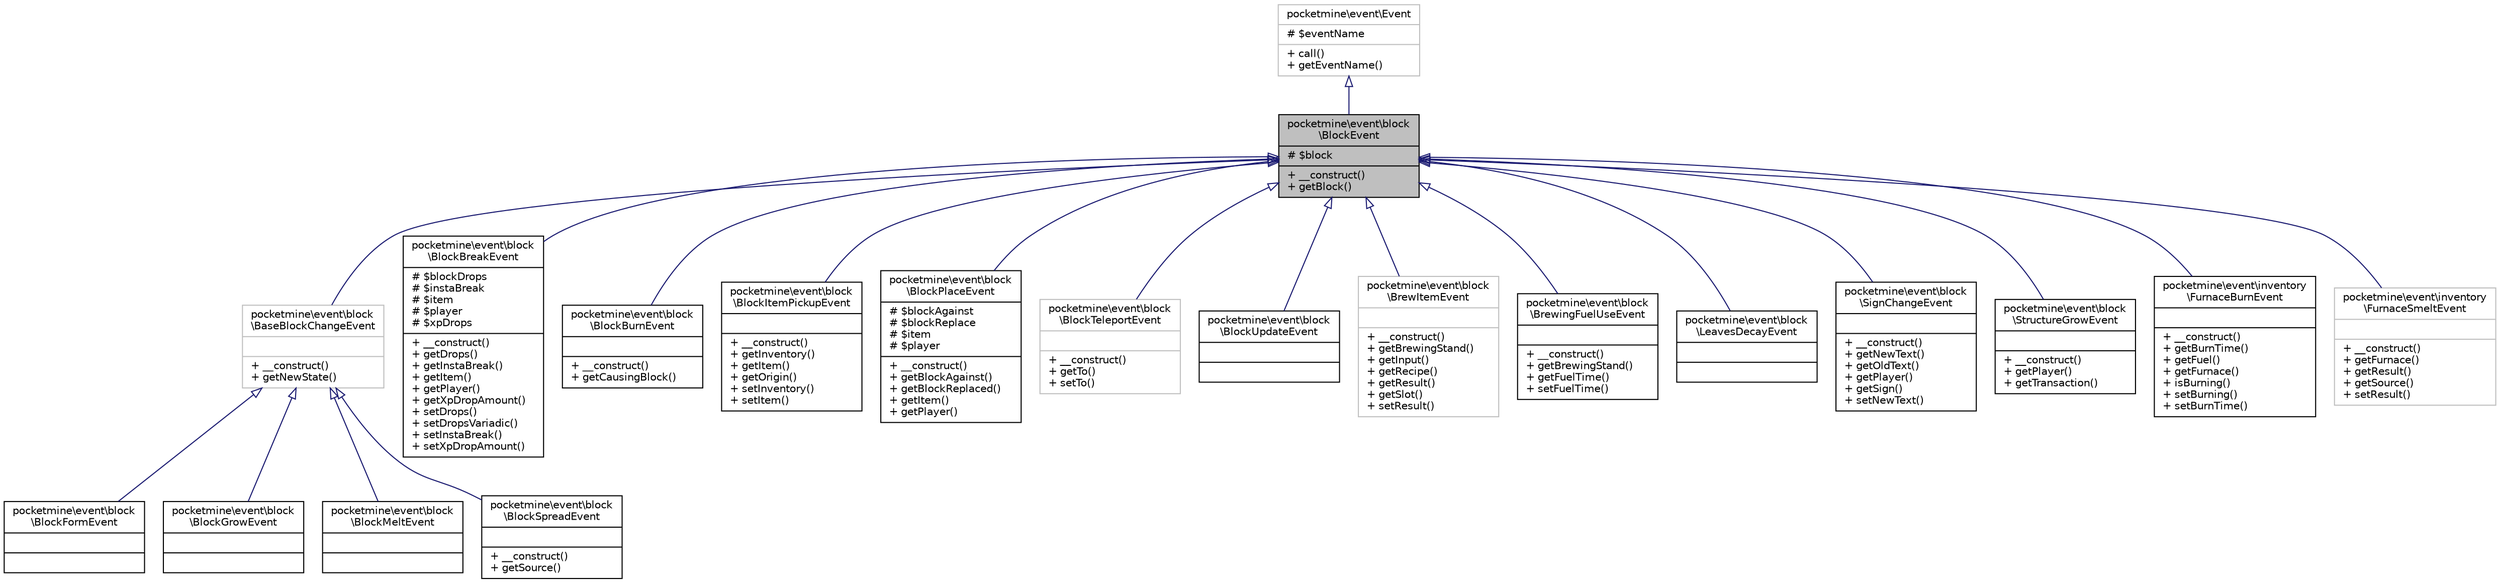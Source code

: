 digraph "pocketmine\event\block\BlockEvent"
{
 // INTERACTIVE_SVG=YES
 // LATEX_PDF_SIZE
  edge [fontname="Helvetica",fontsize="10",labelfontname="Helvetica",labelfontsize="10"];
  node [fontname="Helvetica",fontsize="10",shape=record];
  Node1 [label="{pocketmine\\event\\block\l\\BlockEvent\n|# $block\l|+ __construct()\l+ getBlock()\l}",height=0.2,width=0.4,color="black", fillcolor="grey75", style="filled", fontcolor="black",tooltip=" "];
  Node2 -> Node1 [dir="back",color="midnightblue",fontsize="10",style="solid",arrowtail="onormal",fontname="Helvetica"];
  Node2 [label="{pocketmine\\event\\Event\n|# $eventName\l|+ call()\l+ getEventName()\l}",height=0.2,width=0.4,color="grey75", fillcolor="white", style="filled",URL="$d1/d2f/classpocketmine_1_1event_1_1_event.html",tooltip=" "];
  Node1 -> Node3 [dir="back",color="midnightblue",fontsize="10",style="solid",arrowtail="onormal",fontname="Helvetica"];
  Node3 [label="{pocketmine\\event\\block\l\\BaseBlockChangeEvent\n||+ __construct()\l+ getNewState()\l}",height=0.2,width=0.4,color="grey75", fillcolor="white", style="filled",URL="$d0/df9/classpocketmine_1_1event_1_1block_1_1_base_block_change_event.html",tooltip=" "];
  Node3 -> Node4 [dir="back",color="midnightblue",fontsize="10",style="solid",arrowtail="onormal",fontname="Helvetica"];
  Node4 [label="{pocketmine\\event\\block\l\\BlockFormEvent\n||}",height=0.2,width=0.4,color="black", fillcolor="white", style="filled",URL="$dc/d51/classpocketmine_1_1event_1_1block_1_1_block_form_event.html",tooltip=" "];
  Node3 -> Node5 [dir="back",color="midnightblue",fontsize="10",style="solid",arrowtail="onormal",fontname="Helvetica"];
  Node5 [label="{pocketmine\\event\\block\l\\BlockGrowEvent\n||}",height=0.2,width=0.4,color="black", fillcolor="white", style="filled",URL="$db/d04/classpocketmine_1_1event_1_1block_1_1_block_grow_event.html",tooltip=" "];
  Node3 -> Node6 [dir="back",color="midnightblue",fontsize="10",style="solid",arrowtail="onormal",fontname="Helvetica"];
  Node6 [label="{pocketmine\\event\\block\l\\BlockMeltEvent\n||}",height=0.2,width=0.4,color="black", fillcolor="white", style="filled",URL="$d1/d80/classpocketmine_1_1event_1_1block_1_1_block_melt_event.html",tooltip=" "];
  Node3 -> Node7 [dir="back",color="midnightblue",fontsize="10",style="solid",arrowtail="onormal",fontname="Helvetica"];
  Node7 [label="{pocketmine\\event\\block\l\\BlockSpreadEvent\n||+ __construct()\l+ getSource()\l}",height=0.2,width=0.4,color="black", fillcolor="white", style="filled",URL="$d7/dd6/classpocketmine_1_1event_1_1block_1_1_block_spread_event.html",tooltip=" "];
  Node1 -> Node8 [dir="back",color="midnightblue",fontsize="10",style="solid",arrowtail="onormal",fontname="Helvetica"];
  Node8 [label="{pocketmine\\event\\block\l\\BlockBreakEvent\n|# $blockDrops\l# $instaBreak\l# $item\l# $player\l# $xpDrops\l|+ __construct()\l+ getDrops()\l+ getInstaBreak()\l+ getItem()\l+ getPlayer()\l+ getXpDropAmount()\l+ setDrops()\l+ setDropsVariadic()\l+ setInstaBreak()\l+ setXpDropAmount()\l}",height=0.2,width=0.4,color="black", fillcolor="white", style="filled",URL="$de/d3a/classpocketmine_1_1event_1_1block_1_1_block_break_event.html",tooltip=" "];
  Node1 -> Node9 [dir="back",color="midnightblue",fontsize="10",style="solid",arrowtail="onormal",fontname="Helvetica"];
  Node9 [label="{pocketmine\\event\\block\l\\BlockBurnEvent\n||+ __construct()\l+ getCausingBlock()\l}",height=0.2,width=0.4,color="black", fillcolor="white", style="filled",URL="$db/da8/classpocketmine_1_1event_1_1block_1_1_block_burn_event.html",tooltip=" "];
  Node1 -> Node10 [dir="back",color="midnightblue",fontsize="10",style="solid",arrowtail="onormal",fontname="Helvetica"];
  Node10 [label="{pocketmine\\event\\block\l\\BlockItemPickupEvent\n||+ __construct()\l+ getInventory()\l+ getItem()\l+ getOrigin()\l+ setInventory()\l+ setItem()\l}",height=0.2,width=0.4,color="black", fillcolor="white", style="filled",URL="$d6/dfa/classpocketmine_1_1event_1_1block_1_1_block_item_pickup_event.html",tooltip=" "];
  Node1 -> Node11 [dir="back",color="midnightblue",fontsize="10",style="solid",arrowtail="onormal",fontname="Helvetica"];
  Node11 [label="{pocketmine\\event\\block\l\\BlockPlaceEvent\n|# $blockAgainst\l# $blockReplace\l# $item\l# $player\l|+ __construct()\l+ getBlockAgainst()\l+ getBlockReplaced()\l+ getItem()\l+ getPlayer()\l}",height=0.2,width=0.4,color="black", fillcolor="white", style="filled",URL="$de/d85/classpocketmine_1_1event_1_1block_1_1_block_place_event.html",tooltip=" "];
  Node1 -> Node12 [dir="back",color="midnightblue",fontsize="10",style="solid",arrowtail="onormal",fontname="Helvetica"];
  Node12 [label="{pocketmine\\event\\block\l\\BlockTeleportEvent\n||+ __construct()\l+ getTo()\l+ setTo()\l}",height=0.2,width=0.4,color="grey75", fillcolor="white", style="filled",URL="$d9/dc5/classpocketmine_1_1event_1_1block_1_1_block_teleport_event.html",tooltip=" "];
  Node1 -> Node13 [dir="back",color="midnightblue",fontsize="10",style="solid",arrowtail="onormal",fontname="Helvetica"];
  Node13 [label="{pocketmine\\event\\block\l\\BlockUpdateEvent\n||}",height=0.2,width=0.4,color="black", fillcolor="white", style="filled",URL="$d2/dfc/classpocketmine_1_1event_1_1block_1_1_block_update_event.html",tooltip=" "];
  Node1 -> Node14 [dir="back",color="midnightblue",fontsize="10",style="solid",arrowtail="onormal",fontname="Helvetica"];
  Node14 [label="{pocketmine\\event\\block\l\\BrewItemEvent\n||+ __construct()\l+ getBrewingStand()\l+ getInput()\l+ getRecipe()\l+ getResult()\l+ getSlot()\l+ setResult()\l}",height=0.2,width=0.4,color="grey75", fillcolor="white", style="filled",URL="$d0/df2/classpocketmine_1_1event_1_1block_1_1_brew_item_event.html",tooltip=" "];
  Node1 -> Node15 [dir="back",color="midnightblue",fontsize="10",style="solid",arrowtail="onormal",fontname="Helvetica"];
  Node15 [label="{pocketmine\\event\\block\l\\BrewingFuelUseEvent\n||+ __construct()\l+ getBrewingStand()\l+ getFuelTime()\l+ setFuelTime()\l}",height=0.2,width=0.4,color="black", fillcolor="white", style="filled",URL="$d6/d91/classpocketmine_1_1event_1_1block_1_1_brewing_fuel_use_event.html",tooltip=" "];
  Node1 -> Node16 [dir="back",color="midnightblue",fontsize="10",style="solid",arrowtail="onormal",fontname="Helvetica"];
  Node16 [label="{pocketmine\\event\\block\l\\LeavesDecayEvent\n||}",height=0.2,width=0.4,color="black", fillcolor="white", style="filled",URL="$d1/d8d/classpocketmine_1_1event_1_1block_1_1_leaves_decay_event.html",tooltip=" "];
  Node1 -> Node17 [dir="back",color="midnightblue",fontsize="10",style="solid",arrowtail="onormal",fontname="Helvetica"];
  Node17 [label="{pocketmine\\event\\block\l\\SignChangeEvent\n||+ __construct()\l+ getNewText()\l+ getOldText()\l+ getPlayer()\l+ getSign()\l+ setNewText()\l}",height=0.2,width=0.4,color="black", fillcolor="white", style="filled",URL="$dd/d93/classpocketmine_1_1event_1_1block_1_1_sign_change_event.html",tooltip=" "];
  Node1 -> Node18 [dir="back",color="midnightblue",fontsize="10",style="solid",arrowtail="onormal",fontname="Helvetica"];
  Node18 [label="{pocketmine\\event\\block\l\\StructureGrowEvent\n||+ __construct()\l+ getPlayer()\l+ getTransaction()\l}",height=0.2,width=0.4,color="black", fillcolor="white", style="filled",URL="$dd/d17/classpocketmine_1_1event_1_1block_1_1_structure_grow_event.html",tooltip=" "];
  Node1 -> Node19 [dir="back",color="midnightblue",fontsize="10",style="solid",arrowtail="onormal",fontname="Helvetica"];
  Node19 [label="{pocketmine\\event\\inventory\l\\FurnaceBurnEvent\n||+ __construct()\l+ getBurnTime()\l+ getFuel()\l+ getFurnace()\l+ isBurning()\l+ setBurning()\l+ setBurnTime()\l}",height=0.2,width=0.4,color="black", fillcolor="white", style="filled",URL="$d5/d82/classpocketmine_1_1event_1_1inventory_1_1_furnace_burn_event.html",tooltip=" "];
  Node1 -> Node20 [dir="back",color="midnightblue",fontsize="10",style="solid",arrowtail="onormal",fontname="Helvetica"];
  Node20 [label="{pocketmine\\event\\inventory\l\\FurnaceSmeltEvent\n||+ __construct()\l+ getFurnace()\l+ getResult()\l+ getSource()\l+ setResult()\l}",height=0.2,width=0.4,color="grey75", fillcolor="white", style="filled",URL="$d8/df1/classpocketmine_1_1event_1_1inventory_1_1_furnace_smelt_event.html",tooltip=" "];
}
